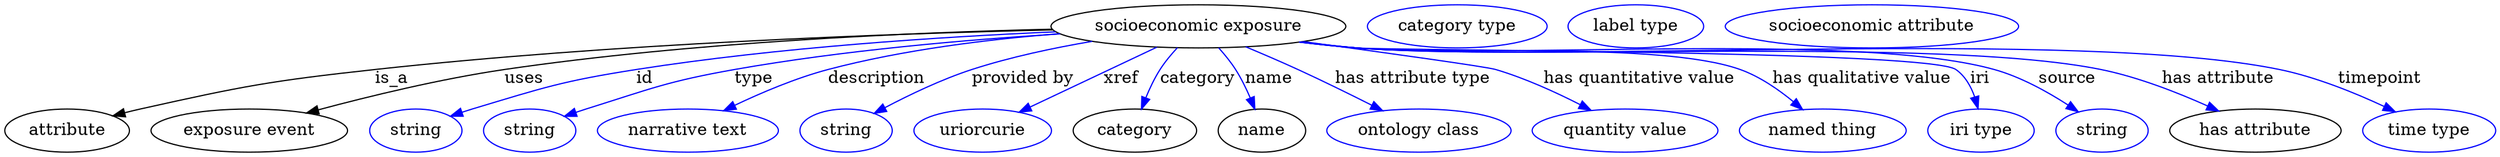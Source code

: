 digraph {
	graph [bb="0,0,2077.2,123"];
	node [label="\N"];
	"socioeconomic exposure"	[height=0.5,
		label="socioeconomic exposure",
		pos="995,105",
		width=3.4122];
	attribute	[height=0.5,
		pos="51.995,18",
		width=1.4443];
	"socioeconomic exposure" -> attribute	[label=is_a,
		lp="323,61.5",
		pos="e,90.238,30.319 873.53,102.05 736.15,98.855 505.93,90.529 309,69 221.18,59.4 199.22,55.217 113,36 108.83,35.072 104.53,34.034 100.22,\
32.942"];
	"exposure event"	[height=0.5,
		pos="204,18",
		width=2.2748];
	"socioeconomic exposure" -> "exposure event"	[label=uses,
		lp="434.5,61.5",
		pos="e,251.99,32.671 873.09,102.57 755.89,99.792 574.03,91.793 418,69 364.41,61.172 304.45,46.653 261.67,35.27"];
	id	[color=blue,
		height=0.5,
		label=string,
		pos="342,18",
		width=1.0652];
	"socioeconomic exposure" -> id	[color=blue,
		label=id,
		lp="536,61.5",
		pos="e,371.02,29.843 876.14,100.25 781.62,96.032 646.24,87.204 529,69 466.25,59.258 450.9,53.958 390,36 386.9,35.087 383.71,34.089 380.52,\
33.049",
		style=solid];
	type	[color=blue,
		height=0.5,
		label=string,
		pos="437,18",
		width=1.0652];
	"socioeconomic exposure" -> type	[color=blue,
		label=type,
		lp="624,61.5",
		pos="e,466.49,29.752 879.58,98.764 802.28,93.984 698.49,85.108 608,69 561.85,60.786 510.41,44.776 476.12,33.078",
		style=solid];
	description	[color=blue,
		height=0.5,
		label="narrative text",
		pos="569,18",
		width=2.0943];
	"socioeconomic exposure" -> description	[color=blue,
		label=description,
		lp="726.5,61.5",
		pos="e,598.92,34.671 879.06,98.874 820.44,94.275 748.63,85.55 686,69 659.09,61.89 630.32,49.666 608.05,39.085",
		style=solid];
	"provided by"	[color=blue,
		height=0.5,
		label=string,
		pos="701,18",
		width=1.0652];
	"socioeconomic exposure" -> "provided by"	[color=blue,
		label="provided by",
		lp="848.5,61.5",
		pos="e,724.45,32.361 906.3,92.485 874.24,87.045 838.05,79.402 806,69 780.68,60.786 753.6,47.775 733.28,37.084",
		style=solid];
	xref	[color=blue,
		height=0.5,
		label=uriorcurie,
		pos="815,18",
		width=1.5887];
	"socioeconomic exposure" -> xref	[color=blue,
		label=xref,
		lp="930.5,61.5",
		pos="e,845.4,33.359 960.29,87.611 930.11,73.359 886.38,52.71 854.79,37.791",
		style=solid];
	category	[height=0.5,
		pos="942,18",
		width=1.4263];
	"socioeconomic exposure" -> category	[color=blue,
		label=category,
		lp="994.5,61.5",
		pos="e,947.46,35.921 977.45,87.168 972.36,81.695 967.08,75.381 963,69 958.36,61.751 954.35,53.304 951.12,45.439",
		style=solid];
	name	[height=0.5,
		pos="1048,18",
		width=1.011];
	"socioeconomic exposure" -> name	[color=blue,
		label=name,
		lp="1054,61.5",
		pos="e,1042.1,35.869 1011.9,87.054 1016.8,81.577 1022,75.288 1026,69 1030.7,61.7 1034.8,53.239 1038.2,45.376",
		style=solid];
	"has attribute type"	[color=blue,
		height=0.5,
		label="ontology class",
		pos="1179,18",
		width=2.1304];
	"socioeconomic exposure" -> "has attribute type"	[color=blue,
		label="has attribute type",
		lp="1174,61.5",
		pos="e,1148.7,34.582 1034.5,87.927 1048.3,82.14 1063.9,75.445 1078,69 1098.5,59.593 1121.1,48.498 1139.7,39.152",
		style=solid];
	"has quantitative value"	[color=blue,
		height=0.5,
		label="quantity value",
		pos="1351,18",
		width=2.1484];
	"socioeconomic exposure" -> "has quantitative value"	[color=blue,
		label="has quantitative value",
		lp="1363,61.5",
		pos="e,1322.6,34.976 1082.3,92.292 1150.5,83.043 1235.1,71.319 1243,69 1267.4,61.8 1293.3,49.958 1313.6,39.605",
		style=solid];
	"has qualitative value"	[color=blue,
		height=0.5,
		label="named thing",
		pos="1516,18",
		width=1.9318];
	"socioeconomic exposure" -> "has qualitative value"	[color=blue,
		label="has qualitative value",
		lp="1548.5,61.5",
		pos="e,1499.2,35.483 1080.8,92.039 1096.2,90.158 1112,88.382 1127,87 1197.9,80.447 1379.9,92.862 1447,69 1463.3,63.186 1479.2,52.202 \
1491.6,42.007",
		style=solid];
	iri	[color=blue,
		height=0.5,
		label="iri type",
		pos="1648,18",
		width=1.2277];
	"socioeconomic exposure" -> iri	[color=blue,
		label=iri,
		lp="1647,61.5",
		pos="e,1645.5,36.369 1079.7,91.915 1095.4,90.011 1111.7,88.259 1127,87 1154.7,84.722 1604.1,84.799 1627,69 1634.8,63.634 1639.7,54.801 \
1642.8,46.041",
		style=solid];
	source	[color=blue,
		height=0.5,
		label=string,
		pos="1749,18",
		width=1.0652];
	"socioeconomic exposure" -> source	[color=blue,
		label=source,
		lp="1720,61.5",
		pos="e,1729.1,33.695 1079.7,91.888 1095.4,89.987 1111.7,88.243 1127,87 1244.9,77.435 1545,100.6 1659,69 1681.1,62.859 1703.7,50.273 1720.8,\
39.265",
		style=solid];
	"has attribute"	[height=0.5,
		pos="1877,18",
		width=1.9859];
	"socioeconomic exposure" -> "has attribute"	[color=blue,
		label="has attribute",
		lp="1846,61.5",
		pos="e,1846.4,34.308 1079.4,91.87 1095.2,89.958 1111.6,88.214 1127,87 1264.6,76.169 1612.7,96.343 1748,69 1779,62.736 1812.2,49.687 1837.2,\
38.491",
		style=solid];
	timepoint	[color=blue,
		height=0.5,
		label="time type",
		pos="2022,18",
		width=1.5346];
	"socioeconomic exposure" -> timepoint	[color=blue,
		label=timepoint,
		lp="1981,61.5",
		pos="e,1993.6,33.762 1079,91.842 1094.9,89.92 1111.4,88.18 1127,87 1297.7,74.051 1729.3,103.33 1897,69 1927.5,62.751 1960.1,49.452 1984.4,\
38.14",
		style=solid];
	"named thing_category"	[color=blue,
		height=0.5,
		label="category type",
		pos="1211,105",
		width=2.0762];
	attribute_name	[color=blue,
		height=0.5,
		label="label type",
		pos="1360,105",
		width=1.5707];
	"socioeconomic exposure_has attribute"	[color=blue,
		height=0.5,
		label="socioeconomic attribute",
		pos="1557,105",
		width=3.3941];
}
